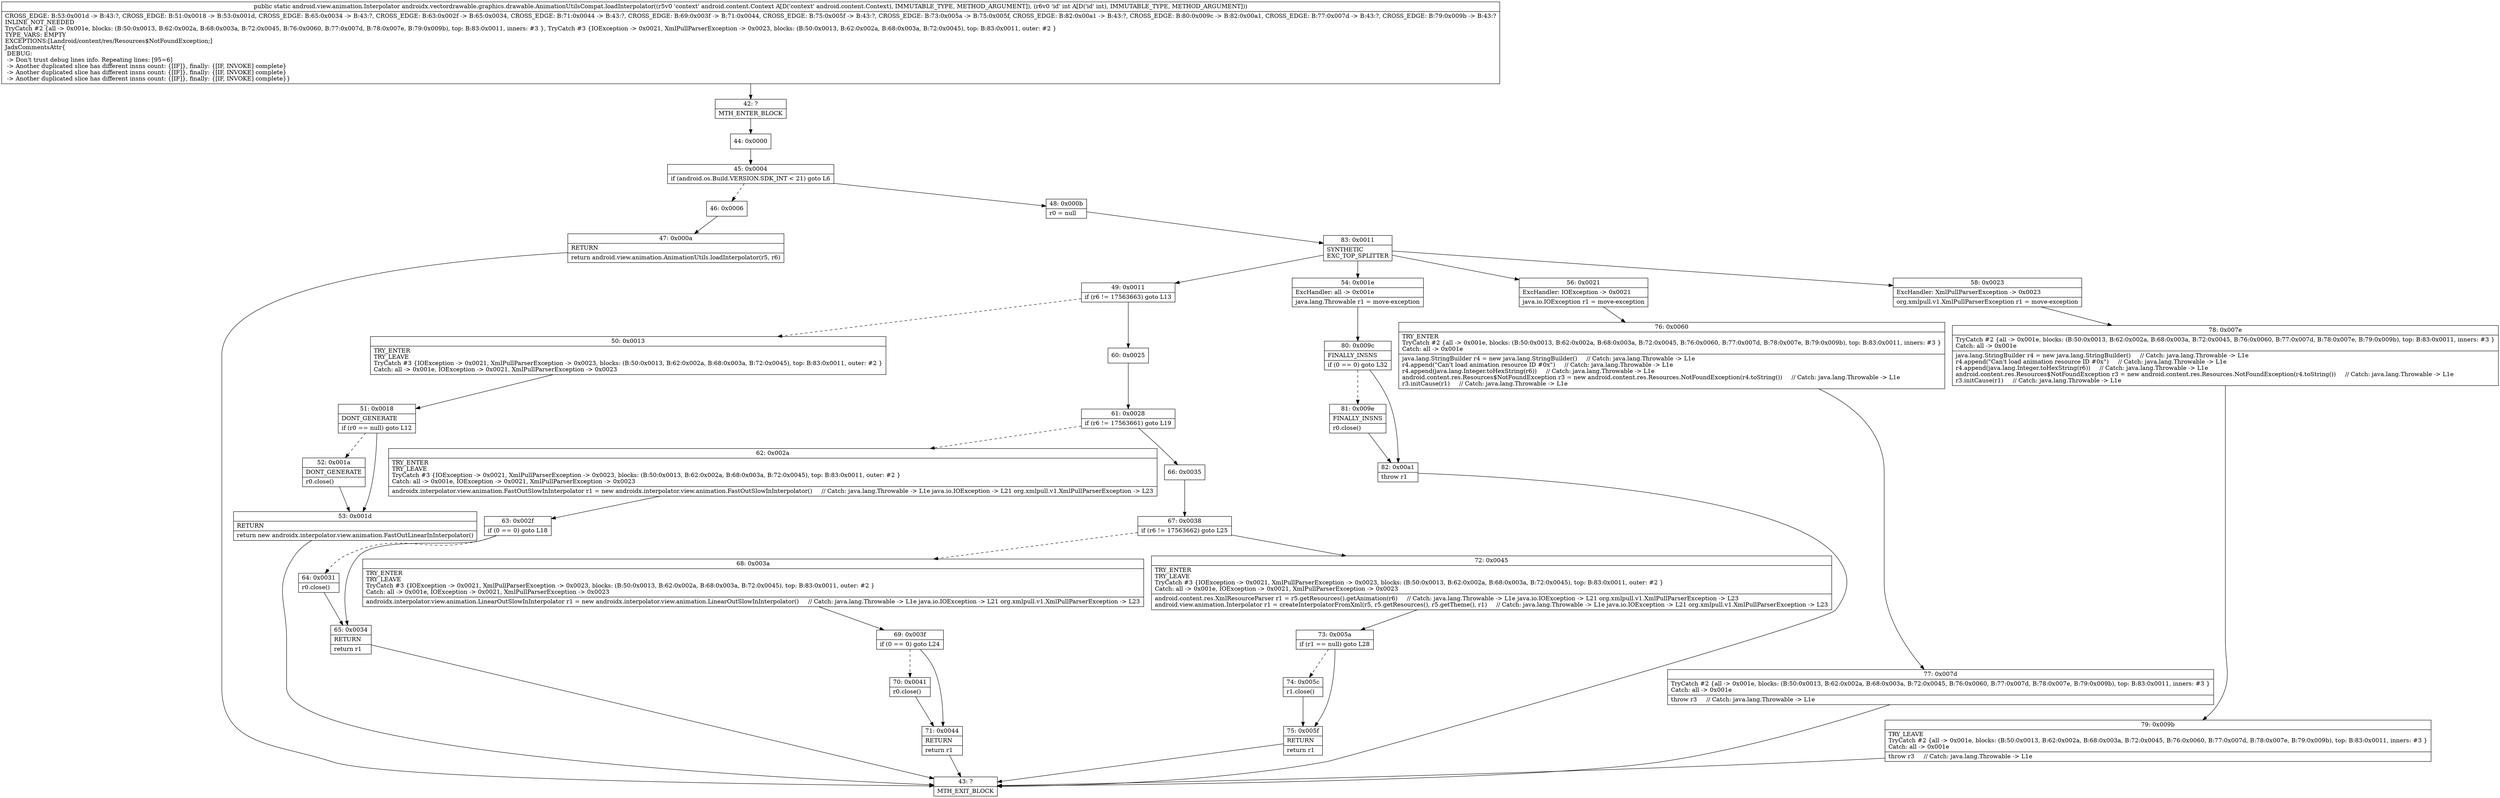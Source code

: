 digraph "CFG forandroidx.vectordrawable.graphics.drawable.AnimationUtilsCompat.loadInterpolator(Landroid\/content\/Context;I)Landroid\/view\/animation\/Interpolator;" {
Node_42 [shape=record,label="{42\:\ ?|MTH_ENTER_BLOCK\l}"];
Node_44 [shape=record,label="{44\:\ 0x0000}"];
Node_45 [shape=record,label="{45\:\ 0x0004|if (android.os.Build.VERSION.SDK_INT \< 21) goto L6\l}"];
Node_46 [shape=record,label="{46\:\ 0x0006}"];
Node_47 [shape=record,label="{47\:\ 0x000a|RETURN\l|return android.view.animation.AnimationUtils.loadInterpolator(r5, r6)\l}"];
Node_43 [shape=record,label="{43\:\ ?|MTH_EXIT_BLOCK\l}"];
Node_48 [shape=record,label="{48\:\ 0x000b|r0 = null\l}"];
Node_83 [shape=record,label="{83\:\ 0x0011|SYNTHETIC\lEXC_TOP_SPLITTER\l}"];
Node_49 [shape=record,label="{49\:\ 0x0011|if (r6 != 17563663) goto L13\l}"];
Node_50 [shape=record,label="{50\:\ 0x0013|TRY_ENTER\lTRY_LEAVE\lTryCatch #3 \{IOException \-\> 0x0021, XmlPullParserException \-\> 0x0023, blocks: (B:50:0x0013, B:62:0x002a, B:68:0x003a, B:72:0x0045), top: B:83:0x0011, outer: #2 \}\lCatch: all \-\> 0x001e, IOException \-\> 0x0021, XmlPullParserException \-\> 0x0023\l}"];
Node_51 [shape=record,label="{51\:\ 0x0018|DONT_GENERATE\l|if (r0 == null) goto L12\l}"];
Node_52 [shape=record,label="{52\:\ 0x001a|DONT_GENERATE\l|r0.close()\l}"];
Node_53 [shape=record,label="{53\:\ 0x001d|RETURN\l|return new androidx.interpolator.view.animation.FastOutLinearInInterpolator()\l}"];
Node_60 [shape=record,label="{60\:\ 0x0025}"];
Node_61 [shape=record,label="{61\:\ 0x0028|if (r6 != 17563661) goto L19\l}"];
Node_62 [shape=record,label="{62\:\ 0x002a|TRY_ENTER\lTRY_LEAVE\lTryCatch #3 \{IOException \-\> 0x0021, XmlPullParserException \-\> 0x0023, blocks: (B:50:0x0013, B:62:0x002a, B:68:0x003a, B:72:0x0045), top: B:83:0x0011, outer: #2 \}\lCatch: all \-\> 0x001e, IOException \-\> 0x0021, XmlPullParserException \-\> 0x0023\l|androidx.interpolator.view.animation.FastOutSlowInInterpolator r1 = new androidx.interpolator.view.animation.FastOutSlowInInterpolator()     \/\/ Catch: java.lang.Throwable \-\> L1e java.io.IOException \-\> L21 org.xmlpull.v1.XmlPullParserException \-\> L23\l}"];
Node_63 [shape=record,label="{63\:\ 0x002f|if (0 == 0) goto L18\l}"];
Node_64 [shape=record,label="{64\:\ 0x0031|r0.close()\l}"];
Node_65 [shape=record,label="{65\:\ 0x0034|RETURN\l|return r1\l}"];
Node_66 [shape=record,label="{66\:\ 0x0035}"];
Node_67 [shape=record,label="{67\:\ 0x0038|if (r6 != 17563662) goto L25\l}"];
Node_68 [shape=record,label="{68\:\ 0x003a|TRY_ENTER\lTRY_LEAVE\lTryCatch #3 \{IOException \-\> 0x0021, XmlPullParserException \-\> 0x0023, blocks: (B:50:0x0013, B:62:0x002a, B:68:0x003a, B:72:0x0045), top: B:83:0x0011, outer: #2 \}\lCatch: all \-\> 0x001e, IOException \-\> 0x0021, XmlPullParserException \-\> 0x0023\l|androidx.interpolator.view.animation.LinearOutSlowInInterpolator r1 = new androidx.interpolator.view.animation.LinearOutSlowInInterpolator()     \/\/ Catch: java.lang.Throwable \-\> L1e java.io.IOException \-\> L21 org.xmlpull.v1.XmlPullParserException \-\> L23\l}"];
Node_69 [shape=record,label="{69\:\ 0x003f|if (0 == 0) goto L24\l}"];
Node_70 [shape=record,label="{70\:\ 0x0041|r0.close()\l}"];
Node_71 [shape=record,label="{71\:\ 0x0044|RETURN\l|return r1\l}"];
Node_72 [shape=record,label="{72\:\ 0x0045|TRY_ENTER\lTRY_LEAVE\lTryCatch #3 \{IOException \-\> 0x0021, XmlPullParserException \-\> 0x0023, blocks: (B:50:0x0013, B:62:0x002a, B:68:0x003a, B:72:0x0045), top: B:83:0x0011, outer: #2 \}\lCatch: all \-\> 0x001e, IOException \-\> 0x0021, XmlPullParserException \-\> 0x0023\l|android.content.res.XmlResourceParser r1 = r5.getResources().getAnimation(r6)     \/\/ Catch: java.lang.Throwable \-\> L1e java.io.IOException \-\> L21 org.xmlpull.v1.XmlPullParserException \-\> L23\landroid.view.animation.Interpolator r1 = createInterpolatorFromXml(r5, r5.getResources(), r5.getTheme(), r1)     \/\/ Catch: java.lang.Throwable \-\> L1e java.io.IOException \-\> L21 org.xmlpull.v1.XmlPullParserException \-\> L23\l}"];
Node_73 [shape=record,label="{73\:\ 0x005a|if (r1 == null) goto L28\l}"];
Node_74 [shape=record,label="{74\:\ 0x005c|r1.close()\l}"];
Node_75 [shape=record,label="{75\:\ 0x005f|RETURN\l|return r1\l}"];
Node_54 [shape=record,label="{54\:\ 0x001e|ExcHandler: all \-\> 0x001e\l|java.lang.Throwable r1 = move\-exception\l}"];
Node_80 [shape=record,label="{80\:\ 0x009c|FINALLY_INSNS\l|if (0 == 0) goto L32\l}"];
Node_81 [shape=record,label="{81\:\ 0x009e|FINALLY_INSNS\l|r0.close()\l}"];
Node_82 [shape=record,label="{82\:\ 0x00a1|throw r1\l}"];
Node_56 [shape=record,label="{56\:\ 0x0021|ExcHandler: IOException \-\> 0x0021\l|java.io.IOException r1 = move\-exception\l}"];
Node_76 [shape=record,label="{76\:\ 0x0060|TRY_ENTER\lTryCatch #2 \{all \-\> 0x001e, blocks: (B:50:0x0013, B:62:0x002a, B:68:0x003a, B:72:0x0045, B:76:0x0060, B:77:0x007d, B:78:0x007e, B:79:0x009b), top: B:83:0x0011, inners: #3 \}\lCatch: all \-\> 0x001e\l|java.lang.StringBuilder r4 = new java.lang.StringBuilder()     \/\/ Catch: java.lang.Throwable \-\> L1e\lr4.append(\"Can't load animation resource ID #0x\")     \/\/ Catch: java.lang.Throwable \-\> L1e\lr4.append(java.lang.Integer.toHexString(r6))     \/\/ Catch: java.lang.Throwable \-\> L1e\landroid.content.res.Resources$NotFoundException r3 = new android.content.res.Resources.NotFoundException(r4.toString())     \/\/ Catch: java.lang.Throwable \-\> L1e\lr3.initCause(r1)     \/\/ Catch: java.lang.Throwable \-\> L1e\l}"];
Node_77 [shape=record,label="{77\:\ 0x007d|TryCatch #2 \{all \-\> 0x001e, blocks: (B:50:0x0013, B:62:0x002a, B:68:0x003a, B:72:0x0045, B:76:0x0060, B:77:0x007d, B:78:0x007e, B:79:0x009b), top: B:83:0x0011, inners: #3 \}\lCatch: all \-\> 0x001e\l|throw r3     \/\/ Catch: java.lang.Throwable \-\> L1e\l}"];
Node_58 [shape=record,label="{58\:\ 0x0023|ExcHandler: XmlPullParserException \-\> 0x0023\l|org.xmlpull.v1.XmlPullParserException r1 = move\-exception\l}"];
Node_78 [shape=record,label="{78\:\ 0x007e|TryCatch #2 \{all \-\> 0x001e, blocks: (B:50:0x0013, B:62:0x002a, B:68:0x003a, B:72:0x0045, B:76:0x0060, B:77:0x007d, B:78:0x007e, B:79:0x009b), top: B:83:0x0011, inners: #3 \}\lCatch: all \-\> 0x001e\l|java.lang.StringBuilder r4 = new java.lang.StringBuilder()     \/\/ Catch: java.lang.Throwable \-\> L1e\lr4.append(\"Can't load animation resource ID #0x\")     \/\/ Catch: java.lang.Throwable \-\> L1e\lr4.append(java.lang.Integer.toHexString(r6))     \/\/ Catch: java.lang.Throwable \-\> L1e\landroid.content.res.Resources$NotFoundException r3 = new android.content.res.Resources.NotFoundException(r4.toString())     \/\/ Catch: java.lang.Throwable \-\> L1e\lr3.initCause(r1)     \/\/ Catch: java.lang.Throwable \-\> L1e\l}"];
Node_79 [shape=record,label="{79\:\ 0x009b|TRY_LEAVE\lTryCatch #2 \{all \-\> 0x001e, blocks: (B:50:0x0013, B:62:0x002a, B:68:0x003a, B:72:0x0045, B:76:0x0060, B:77:0x007d, B:78:0x007e, B:79:0x009b), top: B:83:0x0011, inners: #3 \}\lCatch: all \-\> 0x001e\l|throw r3     \/\/ Catch: java.lang.Throwable \-\> L1e\l}"];
MethodNode[shape=record,label="{public static android.view.animation.Interpolator androidx.vectordrawable.graphics.drawable.AnimationUtilsCompat.loadInterpolator((r5v0 'context' android.content.Context A[D('context' android.content.Context), IMMUTABLE_TYPE, METHOD_ARGUMENT]), (r6v0 'id' int A[D('id' int), IMMUTABLE_TYPE, METHOD_ARGUMENT]))  | CROSS_EDGE: B:53:0x001d \-\> B:43:?, CROSS_EDGE: B:51:0x0018 \-\> B:53:0x001d, CROSS_EDGE: B:65:0x0034 \-\> B:43:?, CROSS_EDGE: B:63:0x002f \-\> B:65:0x0034, CROSS_EDGE: B:71:0x0044 \-\> B:43:?, CROSS_EDGE: B:69:0x003f \-\> B:71:0x0044, CROSS_EDGE: B:75:0x005f \-\> B:43:?, CROSS_EDGE: B:73:0x005a \-\> B:75:0x005f, CROSS_EDGE: B:82:0x00a1 \-\> B:43:?, CROSS_EDGE: B:80:0x009c \-\> B:82:0x00a1, CROSS_EDGE: B:77:0x007d \-\> B:43:?, CROSS_EDGE: B:79:0x009b \-\> B:43:?\lINLINE_NOT_NEEDED\lTryCatch #2 \{all \-\> 0x001e, blocks: (B:50:0x0013, B:62:0x002a, B:68:0x003a, B:72:0x0045, B:76:0x0060, B:77:0x007d, B:78:0x007e, B:79:0x009b), top: B:83:0x0011, inners: #3 \}, TryCatch #3 \{IOException \-\> 0x0021, XmlPullParserException \-\> 0x0023, blocks: (B:50:0x0013, B:62:0x002a, B:68:0x003a, B:72:0x0045), top: B:83:0x0011, outer: #2 \}\lTYPE_VARS: EMPTY\lEXCEPTIONS:[Landroid\/content\/res\/Resources$NotFoundException;]\lJadxCommentsAttr\{\l DEBUG: \l \-\> Don't trust debug lines info. Repeating lines: [95=6]\l \-\> Another duplicated slice has different insns count: \{[IF]\}, finally: \{[IF, INVOKE] complete\}\l \-\> Another duplicated slice has different insns count: \{[IF]\}, finally: \{[IF, INVOKE] complete\}\l \-\> Another duplicated slice has different insns count: \{[IF]\}, finally: \{[IF, INVOKE] complete\}\}\l}"];
MethodNode -> Node_42;Node_42 -> Node_44;
Node_44 -> Node_45;
Node_45 -> Node_46[style=dashed];
Node_45 -> Node_48;
Node_46 -> Node_47;
Node_47 -> Node_43;
Node_48 -> Node_83;
Node_83 -> Node_49;
Node_83 -> Node_54;
Node_83 -> Node_56;
Node_83 -> Node_58;
Node_49 -> Node_50[style=dashed];
Node_49 -> Node_60;
Node_50 -> Node_51;
Node_51 -> Node_52[style=dashed];
Node_51 -> Node_53;
Node_52 -> Node_53;
Node_53 -> Node_43;
Node_60 -> Node_61;
Node_61 -> Node_62[style=dashed];
Node_61 -> Node_66;
Node_62 -> Node_63;
Node_63 -> Node_64[style=dashed];
Node_63 -> Node_65;
Node_64 -> Node_65;
Node_65 -> Node_43;
Node_66 -> Node_67;
Node_67 -> Node_68[style=dashed];
Node_67 -> Node_72;
Node_68 -> Node_69;
Node_69 -> Node_70[style=dashed];
Node_69 -> Node_71;
Node_70 -> Node_71;
Node_71 -> Node_43;
Node_72 -> Node_73;
Node_73 -> Node_74[style=dashed];
Node_73 -> Node_75;
Node_74 -> Node_75;
Node_75 -> Node_43;
Node_54 -> Node_80;
Node_80 -> Node_81[style=dashed];
Node_80 -> Node_82;
Node_81 -> Node_82;
Node_82 -> Node_43;
Node_56 -> Node_76;
Node_76 -> Node_77;
Node_77 -> Node_43;
Node_58 -> Node_78;
Node_78 -> Node_79;
Node_79 -> Node_43;
}

